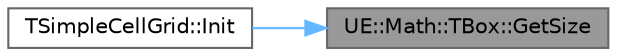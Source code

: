 digraph "UE::Math::TBox::GetSize"
{
 // INTERACTIVE_SVG=YES
 // LATEX_PDF_SIZE
  bgcolor="transparent";
  edge [fontname=Helvetica,fontsize=10,labelfontname=Helvetica,labelfontsize=10];
  node [fontname=Helvetica,fontsize=10,shape=box,height=0.2,width=0.4];
  rankdir="RL";
  Node1 [id="Node000001",label="UE::Math::TBox::GetSize",height=0.2,width=0.4,color="gray40", fillcolor="grey60", style="filled", fontcolor="black",tooltip="Gets the size of this box."];
  Node1 -> Node2 [id="edge1_Node000001_Node000002",dir="back",color="steelblue1",style="solid",tooltip=" "];
  Node2 [id="Node000002",label="TSimpleCellGrid::Init",height=0.2,width=0.4,color="grey40", fillcolor="white", style="filled",URL="$d2/dcb/structTSimpleCellGrid.html#abe652671c782e592d7ef0fc4ba0df58e",tooltip="Initialize the grid from a bounding box."];
}
